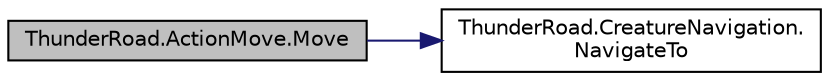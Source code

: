 digraph "ThunderRoad.ActionMove.Move"
{
 // LATEX_PDF_SIZE
  edge [fontname="Helvetica",fontsize="10",labelfontname="Helvetica",labelfontsize="10"];
  node [fontname="Helvetica",fontsize="10",shape=record];
  rankdir="LR";
  Node1 [label="ThunderRoad.ActionMove.Move",height=0.2,width=0.4,color="black", fillcolor="grey75", style="filled", fontcolor="black",tooltip="Moves this instance."];
  Node1 -> Node2 [color="midnightblue",fontsize="10",style="solid",fontname="Helvetica"];
  Node2 [label="ThunderRoad.CreatureNavigation.\lNavigateTo",height=0.2,width=0.4,color="black", fillcolor="white", style="filled",URL="$class_thunder_road_1_1_creature_navigation.html#a0ca1088004b85d57317fe8e5e8dfca5d",tooltip="Navigates to."];
}
